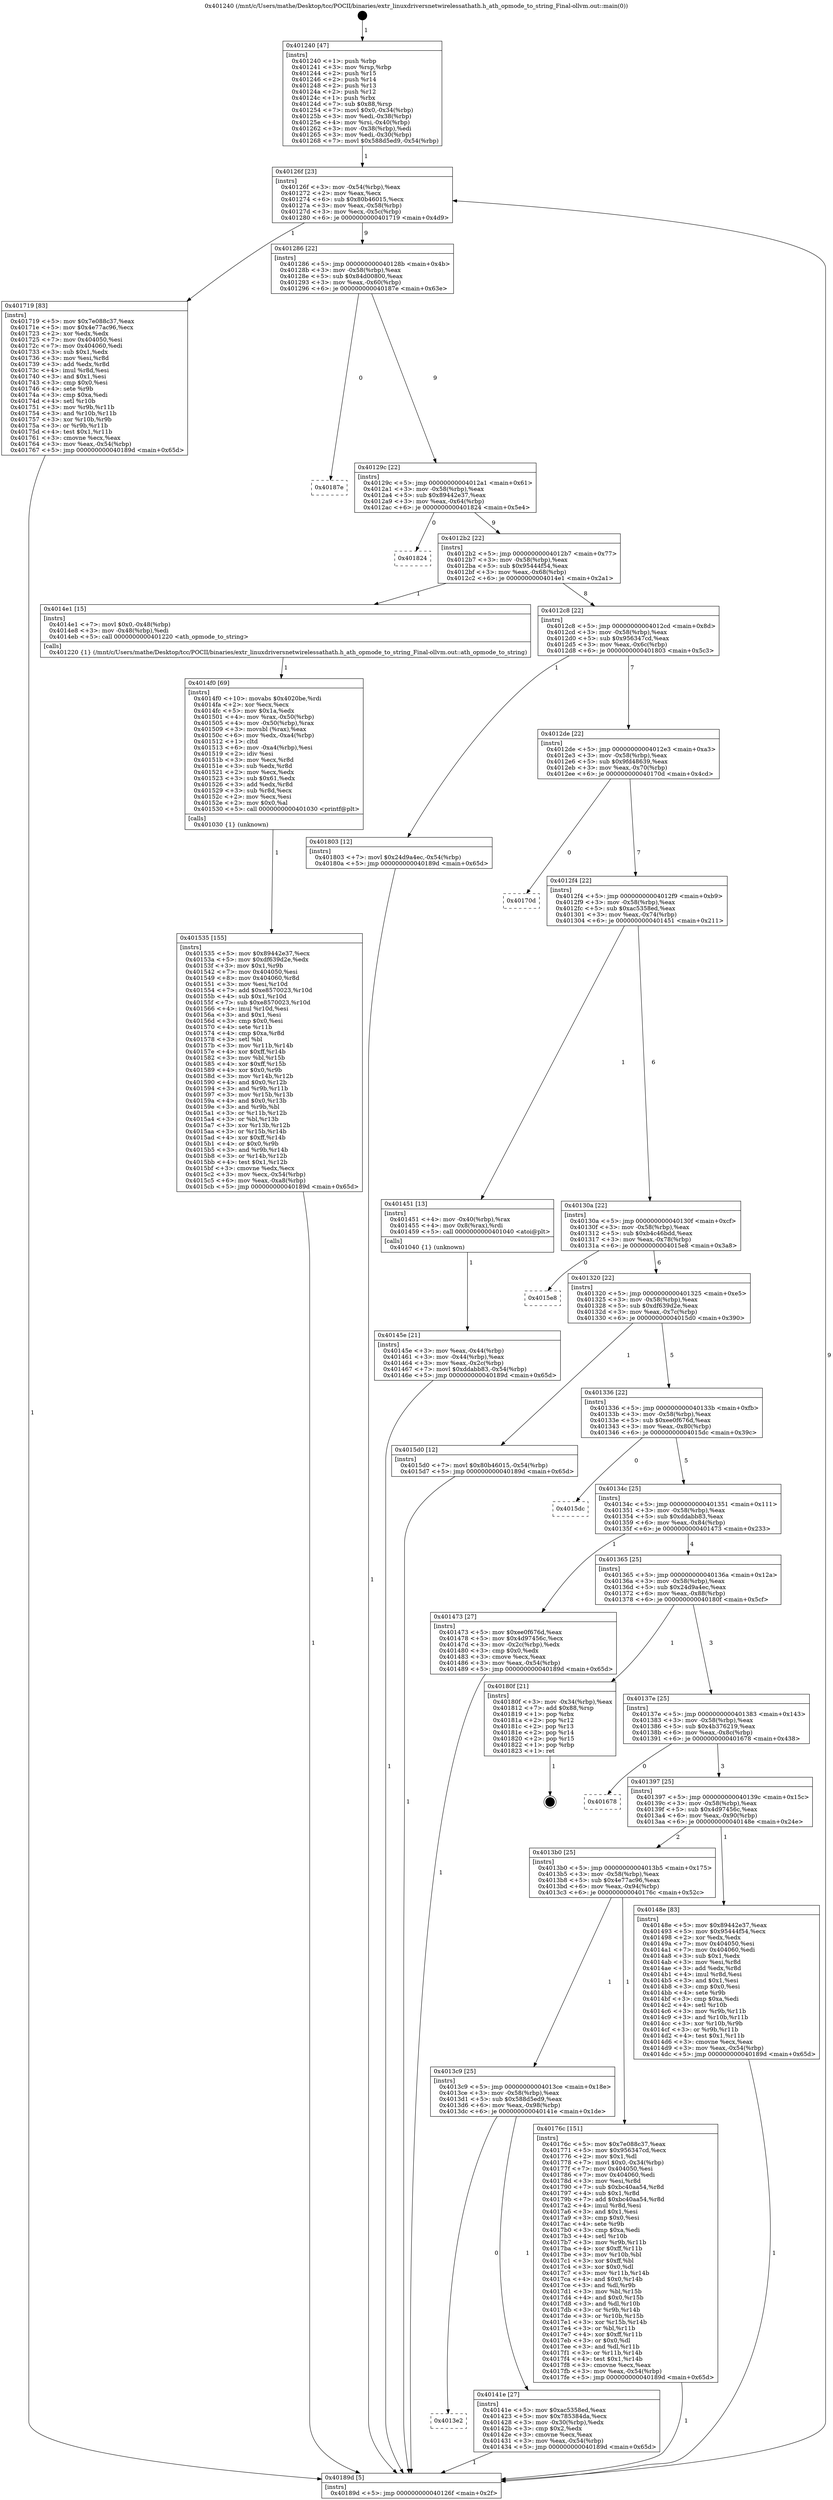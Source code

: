 digraph "0x401240" {
  label = "0x401240 (/mnt/c/Users/mathe/Desktop/tcc/POCII/binaries/extr_linuxdriversnetwirelessathath.h_ath_opmode_to_string_Final-ollvm.out::main(0))"
  labelloc = "t"
  node[shape=record]

  Entry [label="",width=0.3,height=0.3,shape=circle,fillcolor=black,style=filled]
  "0x40126f" [label="{
     0x40126f [23]\l
     | [instrs]\l
     &nbsp;&nbsp;0x40126f \<+3\>: mov -0x54(%rbp),%eax\l
     &nbsp;&nbsp;0x401272 \<+2\>: mov %eax,%ecx\l
     &nbsp;&nbsp;0x401274 \<+6\>: sub $0x80b46015,%ecx\l
     &nbsp;&nbsp;0x40127a \<+3\>: mov %eax,-0x58(%rbp)\l
     &nbsp;&nbsp;0x40127d \<+3\>: mov %ecx,-0x5c(%rbp)\l
     &nbsp;&nbsp;0x401280 \<+6\>: je 0000000000401719 \<main+0x4d9\>\l
  }"]
  "0x401719" [label="{
     0x401719 [83]\l
     | [instrs]\l
     &nbsp;&nbsp;0x401719 \<+5\>: mov $0x7e088c37,%eax\l
     &nbsp;&nbsp;0x40171e \<+5\>: mov $0x4e77ac96,%ecx\l
     &nbsp;&nbsp;0x401723 \<+2\>: xor %edx,%edx\l
     &nbsp;&nbsp;0x401725 \<+7\>: mov 0x404050,%esi\l
     &nbsp;&nbsp;0x40172c \<+7\>: mov 0x404060,%edi\l
     &nbsp;&nbsp;0x401733 \<+3\>: sub $0x1,%edx\l
     &nbsp;&nbsp;0x401736 \<+3\>: mov %esi,%r8d\l
     &nbsp;&nbsp;0x401739 \<+3\>: add %edx,%r8d\l
     &nbsp;&nbsp;0x40173c \<+4\>: imul %r8d,%esi\l
     &nbsp;&nbsp;0x401740 \<+3\>: and $0x1,%esi\l
     &nbsp;&nbsp;0x401743 \<+3\>: cmp $0x0,%esi\l
     &nbsp;&nbsp;0x401746 \<+4\>: sete %r9b\l
     &nbsp;&nbsp;0x40174a \<+3\>: cmp $0xa,%edi\l
     &nbsp;&nbsp;0x40174d \<+4\>: setl %r10b\l
     &nbsp;&nbsp;0x401751 \<+3\>: mov %r9b,%r11b\l
     &nbsp;&nbsp;0x401754 \<+3\>: and %r10b,%r11b\l
     &nbsp;&nbsp;0x401757 \<+3\>: xor %r10b,%r9b\l
     &nbsp;&nbsp;0x40175a \<+3\>: or %r9b,%r11b\l
     &nbsp;&nbsp;0x40175d \<+4\>: test $0x1,%r11b\l
     &nbsp;&nbsp;0x401761 \<+3\>: cmovne %ecx,%eax\l
     &nbsp;&nbsp;0x401764 \<+3\>: mov %eax,-0x54(%rbp)\l
     &nbsp;&nbsp;0x401767 \<+5\>: jmp 000000000040189d \<main+0x65d\>\l
  }"]
  "0x401286" [label="{
     0x401286 [22]\l
     | [instrs]\l
     &nbsp;&nbsp;0x401286 \<+5\>: jmp 000000000040128b \<main+0x4b\>\l
     &nbsp;&nbsp;0x40128b \<+3\>: mov -0x58(%rbp),%eax\l
     &nbsp;&nbsp;0x40128e \<+5\>: sub $0x84d00800,%eax\l
     &nbsp;&nbsp;0x401293 \<+3\>: mov %eax,-0x60(%rbp)\l
     &nbsp;&nbsp;0x401296 \<+6\>: je 000000000040187e \<main+0x63e\>\l
  }"]
  Exit [label="",width=0.3,height=0.3,shape=circle,fillcolor=black,style=filled,peripheries=2]
  "0x40187e" [label="{
     0x40187e\l
  }", style=dashed]
  "0x40129c" [label="{
     0x40129c [22]\l
     | [instrs]\l
     &nbsp;&nbsp;0x40129c \<+5\>: jmp 00000000004012a1 \<main+0x61\>\l
     &nbsp;&nbsp;0x4012a1 \<+3\>: mov -0x58(%rbp),%eax\l
     &nbsp;&nbsp;0x4012a4 \<+5\>: sub $0x89442e37,%eax\l
     &nbsp;&nbsp;0x4012a9 \<+3\>: mov %eax,-0x64(%rbp)\l
     &nbsp;&nbsp;0x4012ac \<+6\>: je 0000000000401824 \<main+0x5e4\>\l
  }"]
  "0x401535" [label="{
     0x401535 [155]\l
     | [instrs]\l
     &nbsp;&nbsp;0x401535 \<+5\>: mov $0x89442e37,%ecx\l
     &nbsp;&nbsp;0x40153a \<+5\>: mov $0xdf639d2e,%edx\l
     &nbsp;&nbsp;0x40153f \<+3\>: mov $0x1,%r9b\l
     &nbsp;&nbsp;0x401542 \<+7\>: mov 0x404050,%esi\l
     &nbsp;&nbsp;0x401549 \<+8\>: mov 0x404060,%r8d\l
     &nbsp;&nbsp;0x401551 \<+3\>: mov %esi,%r10d\l
     &nbsp;&nbsp;0x401554 \<+7\>: add $0xe8570023,%r10d\l
     &nbsp;&nbsp;0x40155b \<+4\>: sub $0x1,%r10d\l
     &nbsp;&nbsp;0x40155f \<+7\>: sub $0xe8570023,%r10d\l
     &nbsp;&nbsp;0x401566 \<+4\>: imul %r10d,%esi\l
     &nbsp;&nbsp;0x40156a \<+3\>: and $0x1,%esi\l
     &nbsp;&nbsp;0x40156d \<+3\>: cmp $0x0,%esi\l
     &nbsp;&nbsp;0x401570 \<+4\>: sete %r11b\l
     &nbsp;&nbsp;0x401574 \<+4\>: cmp $0xa,%r8d\l
     &nbsp;&nbsp;0x401578 \<+3\>: setl %bl\l
     &nbsp;&nbsp;0x40157b \<+3\>: mov %r11b,%r14b\l
     &nbsp;&nbsp;0x40157e \<+4\>: xor $0xff,%r14b\l
     &nbsp;&nbsp;0x401582 \<+3\>: mov %bl,%r15b\l
     &nbsp;&nbsp;0x401585 \<+4\>: xor $0xff,%r15b\l
     &nbsp;&nbsp;0x401589 \<+4\>: xor $0x0,%r9b\l
     &nbsp;&nbsp;0x40158d \<+3\>: mov %r14b,%r12b\l
     &nbsp;&nbsp;0x401590 \<+4\>: and $0x0,%r12b\l
     &nbsp;&nbsp;0x401594 \<+3\>: and %r9b,%r11b\l
     &nbsp;&nbsp;0x401597 \<+3\>: mov %r15b,%r13b\l
     &nbsp;&nbsp;0x40159a \<+4\>: and $0x0,%r13b\l
     &nbsp;&nbsp;0x40159e \<+3\>: and %r9b,%bl\l
     &nbsp;&nbsp;0x4015a1 \<+3\>: or %r11b,%r12b\l
     &nbsp;&nbsp;0x4015a4 \<+3\>: or %bl,%r13b\l
     &nbsp;&nbsp;0x4015a7 \<+3\>: xor %r13b,%r12b\l
     &nbsp;&nbsp;0x4015aa \<+3\>: or %r15b,%r14b\l
     &nbsp;&nbsp;0x4015ad \<+4\>: xor $0xff,%r14b\l
     &nbsp;&nbsp;0x4015b1 \<+4\>: or $0x0,%r9b\l
     &nbsp;&nbsp;0x4015b5 \<+3\>: and %r9b,%r14b\l
     &nbsp;&nbsp;0x4015b8 \<+3\>: or %r14b,%r12b\l
     &nbsp;&nbsp;0x4015bb \<+4\>: test $0x1,%r12b\l
     &nbsp;&nbsp;0x4015bf \<+3\>: cmovne %edx,%ecx\l
     &nbsp;&nbsp;0x4015c2 \<+3\>: mov %ecx,-0x54(%rbp)\l
     &nbsp;&nbsp;0x4015c5 \<+6\>: mov %eax,-0xa8(%rbp)\l
     &nbsp;&nbsp;0x4015cb \<+5\>: jmp 000000000040189d \<main+0x65d\>\l
  }"]
  "0x401824" [label="{
     0x401824\l
  }", style=dashed]
  "0x4012b2" [label="{
     0x4012b2 [22]\l
     | [instrs]\l
     &nbsp;&nbsp;0x4012b2 \<+5\>: jmp 00000000004012b7 \<main+0x77\>\l
     &nbsp;&nbsp;0x4012b7 \<+3\>: mov -0x58(%rbp),%eax\l
     &nbsp;&nbsp;0x4012ba \<+5\>: sub $0x95444f54,%eax\l
     &nbsp;&nbsp;0x4012bf \<+3\>: mov %eax,-0x68(%rbp)\l
     &nbsp;&nbsp;0x4012c2 \<+6\>: je 00000000004014e1 \<main+0x2a1\>\l
  }"]
  "0x4014f0" [label="{
     0x4014f0 [69]\l
     | [instrs]\l
     &nbsp;&nbsp;0x4014f0 \<+10\>: movabs $0x4020be,%rdi\l
     &nbsp;&nbsp;0x4014fa \<+2\>: xor %ecx,%ecx\l
     &nbsp;&nbsp;0x4014fc \<+5\>: mov $0x1a,%edx\l
     &nbsp;&nbsp;0x401501 \<+4\>: mov %rax,-0x50(%rbp)\l
     &nbsp;&nbsp;0x401505 \<+4\>: mov -0x50(%rbp),%rax\l
     &nbsp;&nbsp;0x401509 \<+3\>: movsbl (%rax),%eax\l
     &nbsp;&nbsp;0x40150c \<+6\>: mov %edx,-0xa4(%rbp)\l
     &nbsp;&nbsp;0x401512 \<+1\>: cltd\l
     &nbsp;&nbsp;0x401513 \<+6\>: mov -0xa4(%rbp),%esi\l
     &nbsp;&nbsp;0x401519 \<+2\>: idiv %esi\l
     &nbsp;&nbsp;0x40151b \<+3\>: mov %ecx,%r8d\l
     &nbsp;&nbsp;0x40151e \<+3\>: sub %edx,%r8d\l
     &nbsp;&nbsp;0x401521 \<+2\>: mov %ecx,%edx\l
     &nbsp;&nbsp;0x401523 \<+3\>: sub $0x61,%edx\l
     &nbsp;&nbsp;0x401526 \<+3\>: add %edx,%r8d\l
     &nbsp;&nbsp;0x401529 \<+3\>: sub %r8d,%ecx\l
     &nbsp;&nbsp;0x40152c \<+2\>: mov %ecx,%esi\l
     &nbsp;&nbsp;0x40152e \<+2\>: mov $0x0,%al\l
     &nbsp;&nbsp;0x401530 \<+5\>: call 0000000000401030 \<printf@plt\>\l
     | [calls]\l
     &nbsp;&nbsp;0x401030 \{1\} (unknown)\l
  }"]
  "0x4014e1" [label="{
     0x4014e1 [15]\l
     | [instrs]\l
     &nbsp;&nbsp;0x4014e1 \<+7\>: movl $0x0,-0x48(%rbp)\l
     &nbsp;&nbsp;0x4014e8 \<+3\>: mov -0x48(%rbp),%edi\l
     &nbsp;&nbsp;0x4014eb \<+5\>: call 0000000000401220 \<ath_opmode_to_string\>\l
     | [calls]\l
     &nbsp;&nbsp;0x401220 \{1\} (/mnt/c/Users/mathe/Desktop/tcc/POCII/binaries/extr_linuxdriversnetwirelessathath.h_ath_opmode_to_string_Final-ollvm.out::ath_opmode_to_string)\l
  }"]
  "0x4012c8" [label="{
     0x4012c8 [22]\l
     | [instrs]\l
     &nbsp;&nbsp;0x4012c8 \<+5\>: jmp 00000000004012cd \<main+0x8d\>\l
     &nbsp;&nbsp;0x4012cd \<+3\>: mov -0x58(%rbp),%eax\l
     &nbsp;&nbsp;0x4012d0 \<+5\>: sub $0x956347cd,%eax\l
     &nbsp;&nbsp;0x4012d5 \<+3\>: mov %eax,-0x6c(%rbp)\l
     &nbsp;&nbsp;0x4012d8 \<+6\>: je 0000000000401803 \<main+0x5c3\>\l
  }"]
  "0x40145e" [label="{
     0x40145e [21]\l
     | [instrs]\l
     &nbsp;&nbsp;0x40145e \<+3\>: mov %eax,-0x44(%rbp)\l
     &nbsp;&nbsp;0x401461 \<+3\>: mov -0x44(%rbp),%eax\l
     &nbsp;&nbsp;0x401464 \<+3\>: mov %eax,-0x2c(%rbp)\l
     &nbsp;&nbsp;0x401467 \<+7\>: movl $0xddabb83,-0x54(%rbp)\l
     &nbsp;&nbsp;0x40146e \<+5\>: jmp 000000000040189d \<main+0x65d\>\l
  }"]
  "0x401803" [label="{
     0x401803 [12]\l
     | [instrs]\l
     &nbsp;&nbsp;0x401803 \<+7\>: movl $0x24d9a4ec,-0x54(%rbp)\l
     &nbsp;&nbsp;0x40180a \<+5\>: jmp 000000000040189d \<main+0x65d\>\l
  }"]
  "0x4012de" [label="{
     0x4012de [22]\l
     | [instrs]\l
     &nbsp;&nbsp;0x4012de \<+5\>: jmp 00000000004012e3 \<main+0xa3\>\l
     &nbsp;&nbsp;0x4012e3 \<+3\>: mov -0x58(%rbp),%eax\l
     &nbsp;&nbsp;0x4012e6 \<+5\>: sub $0x9fd48639,%eax\l
     &nbsp;&nbsp;0x4012eb \<+3\>: mov %eax,-0x70(%rbp)\l
     &nbsp;&nbsp;0x4012ee \<+6\>: je 000000000040170d \<main+0x4cd\>\l
  }"]
  "0x401240" [label="{
     0x401240 [47]\l
     | [instrs]\l
     &nbsp;&nbsp;0x401240 \<+1\>: push %rbp\l
     &nbsp;&nbsp;0x401241 \<+3\>: mov %rsp,%rbp\l
     &nbsp;&nbsp;0x401244 \<+2\>: push %r15\l
     &nbsp;&nbsp;0x401246 \<+2\>: push %r14\l
     &nbsp;&nbsp;0x401248 \<+2\>: push %r13\l
     &nbsp;&nbsp;0x40124a \<+2\>: push %r12\l
     &nbsp;&nbsp;0x40124c \<+1\>: push %rbx\l
     &nbsp;&nbsp;0x40124d \<+7\>: sub $0x88,%rsp\l
     &nbsp;&nbsp;0x401254 \<+7\>: movl $0x0,-0x34(%rbp)\l
     &nbsp;&nbsp;0x40125b \<+3\>: mov %edi,-0x38(%rbp)\l
     &nbsp;&nbsp;0x40125e \<+4\>: mov %rsi,-0x40(%rbp)\l
     &nbsp;&nbsp;0x401262 \<+3\>: mov -0x38(%rbp),%edi\l
     &nbsp;&nbsp;0x401265 \<+3\>: mov %edi,-0x30(%rbp)\l
     &nbsp;&nbsp;0x401268 \<+7\>: movl $0x588d5ed9,-0x54(%rbp)\l
  }"]
  "0x40170d" [label="{
     0x40170d\l
  }", style=dashed]
  "0x4012f4" [label="{
     0x4012f4 [22]\l
     | [instrs]\l
     &nbsp;&nbsp;0x4012f4 \<+5\>: jmp 00000000004012f9 \<main+0xb9\>\l
     &nbsp;&nbsp;0x4012f9 \<+3\>: mov -0x58(%rbp),%eax\l
     &nbsp;&nbsp;0x4012fc \<+5\>: sub $0xac5358ed,%eax\l
     &nbsp;&nbsp;0x401301 \<+3\>: mov %eax,-0x74(%rbp)\l
     &nbsp;&nbsp;0x401304 \<+6\>: je 0000000000401451 \<main+0x211\>\l
  }"]
  "0x40189d" [label="{
     0x40189d [5]\l
     | [instrs]\l
     &nbsp;&nbsp;0x40189d \<+5\>: jmp 000000000040126f \<main+0x2f\>\l
  }"]
  "0x401451" [label="{
     0x401451 [13]\l
     | [instrs]\l
     &nbsp;&nbsp;0x401451 \<+4\>: mov -0x40(%rbp),%rax\l
     &nbsp;&nbsp;0x401455 \<+4\>: mov 0x8(%rax),%rdi\l
     &nbsp;&nbsp;0x401459 \<+5\>: call 0000000000401040 \<atoi@plt\>\l
     | [calls]\l
     &nbsp;&nbsp;0x401040 \{1\} (unknown)\l
  }"]
  "0x40130a" [label="{
     0x40130a [22]\l
     | [instrs]\l
     &nbsp;&nbsp;0x40130a \<+5\>: jmp 000000000040130f \<main+0xcf\>\l
     &nbsp;&nbsp;0x40130f \<+3\>: mov -0x58(%rbp),%eax\l
     &nbsp;&nbsp;0x401312 \<+5\>: sub $0xb4c46bdd,%eax\l
     &nbsp;&nbsp;0x401317 \<+3\>: mov %eax,-0x78(%rbp)\l
     &nbsp;&nbsp;0x40131a \<+6\>: je 00000000004015e8 \<main+0x3a8\>\l
  }"]
  "0x4013e2" [label="{
     0x4013e2\l
  }", style=dashed]
  "0x4015e8" [label="{
     0x4015e8\l
  }", style=dashed]
  "0x401320" [label="{
     0x401320 [22]\l
     | [instrs]\l
     &nbsp;&nbsp;0x401320 \<+5\>: jmp 0000000000401325 \<main+0xe5\>\l
     &nbsp;&nbsp;0x401325 \<+3\>: mov -0x58(%rbp),%eax\l
     &nbsp;&nbsp;0x401328 \<+5\>: sub $0xdf639d2e,%eax\l
     &nbsp;&nbsp;0x40132d \<+3\>: mov %eax,-0x7c(%rbp)\l
     &nbsp;&nbsp;0x401330 \<+6\>: je 00000000004015d0 \<main+0x390\>\l
  }"]
  "0x40141e" [label="{
     0x40141e [27]\l
     | [instrs]\l
     &nbsp;&nbsp;0x40141e \<+5\>: mov $0xac5358ed,%eax\l
     &nbsp;&nbsp;0x401423 \<+5\>: mov $0x785384da,%ecx\l
     &nbsp;&nbsp;0x401428 \<+3\>: mov -0x30(%rbp),%edx\l
     &nbsp;&nbsp;0x40142b \<+3\>: cmp $0x2,%edx\l
     &nbsp;&nbsp;0x40142e \<+3\>: cmovne %ecx,%eax\l
     &nbsp;&nbsp;0x401431 \<+3\>: mov %eax,-0x54(%rbp)\l
     &nbsp;&nbsp;0x401434 \<+5\>: jmp 000000000040189d \<main+0x65d\>\l
  }"]
  "0x4015d0" [label="{
     0x4015d0 [12]\l
     | [instrs]\l
     &nbsp;&nbsp;0x4015d0 \<+7\>: movl $0x80b46015,-0x54(%rbp)\l
     &nbsp;&nbsp;0x4015d7 \<+5\>: jmp 000000000040189d \<main+0x65d\>\l
  }"]
  "0x401336" [label="{
     0x401336 [22]\l
     | [instrs]\l
     &nbsp;&nbsp;0x401336 \<+5\>: jmp 000000000040133b \<main+0xfb\>\l
     &nbsp;&nbsp;0x40133b \<+3\>: mov -0x58(%rbp),%eax\l
     &nbsp;&nbsp;0x40133e \<+5\>: sub $0xee0f676d,%eax\l
     &nbsp;&nbsp;0x401343 \<+3\>: mov %eax,-0x80(%rbp)\l
     &nbsp;&nbsp;0x401346 \<+6\>: je 00000000004015dc \<main+0x39c\>\l
  }"]
  "0x4013c9" [label="{
     0x4013c9 [25]\l
     | [instrs]\l
     &nbsp;&nbsp;0x4013c9 \<+5\>: jmp 00000000004013ce \<main+0x18e\>\l
     &nbsp;&nbsp;0x4013ce \<+3\>: mov -0x58(%rbp),%eax\l
     &nbsp;&nbsp;0x4013d1 \<+5\>: sub $0x588d5ed9,%eax\l
     &nbsp;&nbsp;0x4013d6 \<+6\>: mov %eax,-0x98(%rbp)\l
     &nbsp;&nbsp;0x4013dc \<+6\>: je 000000000040141e \<main+0x1de\>\l
  }"]
  "0x4015dc" [label="{
     0x4015dc\l
  }", style=dashed]
  "0x40134c" [label="{
     0x40134c [25]\l
     | [instrs]\l
     &nbsp;&nbsp;0x40134c \<+5\>: jmp 0000000000401351 \<main+0x111\>\l
     &nbsp;&nbsp;0x401351 \<+3\>: mov -0x58(%rbp),%eax\l
     &nbsp;&nbsp;0x401354 \<+5\>: sub $0xddabb83,%eax\l
     &nbsp;&nbsp;0x401359 \<+6\>: mov %eax,-0x84(%rbp)\l
     &nbsp;&nbsp;0x40135f \<+6\>: je 0000000000401473 \<main+0x233\>\l
  }"]
  "0x40176c" [label="{
     0x40176c [151]\l
     | [instrs]\l
     &nbsp;&nbsp;0x40176c \<+5\>: mov $0x7e088c37,%eax\l
     &nbsp;&nbsp;0x401771 \<+5\>: mov $0x956347cd,%ecx\l
     &nbsp;&nbsp;0x401776 \<+2\>: mov $0x1,%dl\l
     &nbsp;&nbsp;0x401778 \<+7\>: movl $0x0,-0x34(%rbp)\l
     &nbsp;&nbsp;0x40177f \<+7\>: mov 0x404050,%esi\l
     &nbsp;&nbsp;0x401786 \<+7\>: mov 0x404060,%edi\l
     &nbsp;&nbsp;0x40178d \<+3\>: mov %esi,%r8d\l
     &nbsp;&nbsp;0x401790 \<+7\>: sub $0xbc40aa54,%r8d\l
     &nbsp;&nbsp;0x401797 \<+4\>: sub $0x1,%r8d\l
     &nbsp;&nbsp;0x40179b \<+7\>: add $0xbc40aa54,%r8d\l
     &nbsp;&nbsp;0x4017a2 \<+4\>: imul %r8d,%esi\l
     &nbsp;&nbsp;0x4017a6 \<+3\>: and $0x1,%esi\l
     &nbsp;&nbsp;0x4017a9 \<+3\>: cmp $0x0,%esi\l
     &nbsp;&nbsp;0x4017ac \<+4\>: sete %r9b\l
     &nbsp;&nbsp;0x4017b0 \<+3\>: cmp $0xa,%edi\l
     &nbsp;&nbsp;0x4017b3 \<+4\>: setl %r10b\l
     &nbsp;&nbsp;0x4017b7 \<+3\>: mov %r9b,%r11b\l
     &nbsp;&nbsp;0x4017ba \<+4\>: xor $0xff,%r11b\l
     &nbsp;&nbsp;0x4017be \<+3\>: mov %r10b,%bl\l
     &nbsp;&nbsp;0x4017c1 \<+3\>: xor $0xff,%bl\l
     &nbsp;&nbsp;0x4017c4 \<+3\>: xor $0x0,%dl\l
     &nbsp;&nbsp;0x4017c7 \<+3\>: mov %r11b,%r14b\l
     &nbsp;&nbsp;0x4017ca \<+4\>: and $0x0,%r14b\l
     &nbsp;&nbsp;0x4017ce \<+3\>: and %dl,%r9b\l
     &nbsp;&nbsp;0x4017d1 \<+3\>: mov %bl,%r15b\l
     &nbsp;&nbsp;0x4017d4 \<+4\>: and $0x0,%r15b\l
     &nbsp;&nbsp;0x4017d8 \<+3\>: and %dl,%r10b\l
     &nbsp;&nbsp;0x4017db \<+3\>: or %r9b,%r14b\l
     &nbsp;&nbsp;0x4017de \<+3\>: or %r10b,%r15b\l
     &nbsp;&nbsp;0x4017e1 \<+3\>: xor %r15b,%r14b\l
     &nbsp;&nbsp;0x4017e4 \<+3\>: or %bl,%r11b\l
     &nbsp;&nbsp;0x4017e7 \<+4\>: xor $0xff,%r11b\l
     &nbsp;&nbsp;0x4017eb \<+3\>: or $0x0,%dl\l
     &nbsp;&nbsp;0x4017ee \<+3\>: and %dl,%r11b\l
     &nbsp;&nbsp;0x4017f1 \<+3\>: or %r11b,%r14b\l
     &nbsp;&nbsp;0x4017f4 \<+4\>: test $0x1,%r14b\l
     &nbsp;&nbsp;0x4017f8 \<+3\>: cmovne %ecx,%eax\l
     &nbsp;&nbsp;0x4017fb \<+3\>: mov %eax,-0x54(%rbp)\l
     &nbsp;&nbsp;0x4017fe \<+5\>: jmp 000000000040189d \<main+0x65d\>\l
  }"]
  "0x401473" [label="{
     0x401473 [27]\l
     | [instrs]\l
     &nbsp;&nbsp;0x401473 \<+5\>: mov $0xee0f676d,%eax\l
     &nbsp;&nbsp;0x401478 \<+5\>: mov $0x4d97456c,%ecx\l
     &nbsp;&nbsp;0x40147d \<+3\>: mov -0x2c(%rbp),%edx\l
     &nbsp;&nbsp;0x401480 \<+3\>: cmp $0x0,%edx\l
     &nbsp;&nbsp;0x401483 \<+3\>: cmove %ecx,%eax\l
     &nbsp;&nbsp;0x401486 \<+3\>: mov %eax,-0x54(%rbp)\l
     &nbsp;&nbsp;0x401489 \<+5\>: jmp 000000000040189d \<main+0x65d\>\l
  }"]
  "0x401365" [label="{
     0x401365 [25]\l
     | [instrs]\l
     &nbsp;&nbsp;0x401365 \<+5\>: jmp 000000000040136a \<main+0x12a\>\l
     &nbsp;&nbsp;0x40136a \<+3\>: mov -0x58(%rbp),%eax\l
     &nbsp;&nbsp;0x40136d \<+5\>: sub $0x24d9a4ec,%eax\l
     &nbsp;&nbsp;0x401372 \<+6\>: mov %eax,-0x88(%rbp)\l
     &nbsp;&nbsp;0x401378 \<+6\>: je 000000000040180f \<main+0x5cf\>\l
  }"]
  "0x4013b0" [label="{
     0x4013b0 [25]\l
     | [instrs]\l
     &nbsp;&nbsp;0x4013b0 \<+5\>: jmp 00000000004013b5 \<main+0x175\>\l
     &nbsp;&nbsp;0x4013b5 \<+3\>: mov -0x58(%rbp),%eax\l
     &nbsp;&nbsp;0x4013b8 \<+5\>: sub $0x4e77ac96,%eax\l
     &nbsp;&nbsp;0x4013bd \<+6\>: mov %eax,-0x94(%rbp)\l
     &nbsp;&nbsp;0x4013c3 \<+6\>: je 000000000040176c \<main+0x52c\>\l
  }"]
  "0x40180f" [label="{
     0x40180f [21]\l
     | [instrs]\l
     &nbsp;&nbsp;0x40180f \<+3\>: mov -0x34(%rbp),%eax\l
     &nbsp;&nbsp;0x401812 \<+7\>: add $0x88,%rsp\l
     &nbsp;&nbsp;0x401819 \<+1\>: pop %rbx\l
     &nbsp;&nbsp;0x40181a \<+2\>: pop %r12\l
     &nbsp;&nbsp;0x40181c \<+2\>: pop %r13\l
     &nbsp;&nbsp;0x40181e \<+2\>: pop %r14\l
     &nbsp;&nbsp;0x401820 \<+2\>: pop %r15\l
     &nbsp;&nbsp;0x401822 \<+1\>: pop %rbp\l
     &nbsp;&nbsp;0x401823 \<+1\>: ret\l
  }"]
  "0x40137e" [label="{
     0x40137e [25]\l
     | [instrs]\l
     &nbsp;&nbsp;0x40137e \<+5\>: jmp 0000000000401383 \<main+0x143\>\l
     &nbsp;&nbsp;0x401383 \<+3\>: mov -0x58(%rbp),%eax\l
     &nbsp;&nbsp;0x401386 \<+5\>: sub $0x4b376219,%eax\l
     &nbsp;&nbsp;0x40138b \<+6\>: mov %eax,-0x8c(%rbp)\l
     &nbsp;&nbsp;0x401391 \<+6\>: je 0000000000401678 \<main+0x438\>\l
  }"]
  "0x40148e" [label="{
     0x40148e [83]\l
     | [instrs]\l
     &nbsp;&nbsp;0x40148e \<+5\>: mov $0x89442e37,%eax\l
     &nbsp;&nbsp;0x401493 \<+5\>: mov $0x95444f54,%ecx\l
     &nbsp;&nbsp;0x401498 \<+2\>: xor %edx,%edx\l
     &nbsp;&nbsp;0x40149a \<+7\>: mov 0x404050,%esi\l
     &nbsp;&nbsp;0x4014a1 \<+7\>: mov 0x404060,%edi\l
     &nbsp;&nbsp;0x4014a8 \<+3\>: sub $0x1,%edx\l
     &nbsp;&nbsp;0x4014ab \<+3\>: mov %esi,%r8d\l
     &nbsp;&nbsp;0x4014ae \<+3\>: add %edx,%r8d\l
     &nbsp;&nbsp;0x4014b1 \<+4\>: imul %r8d,%esi\l
     &nbsp;&nbsp;0x4014b5 \<+3\>: and $0x1,%esi\l
     &nbsp;&nbsp;0x4014b8 \<+3\>: cmp $0x0,%esi\l
     &nbsp;&nbsp;0x4014bb \<+4\>: sete %r9b\l
     &nbsp;&nbsp;0x4014bf \<+3\>: cmp $0xa,%edi\l
     &nbsp;&nbsp;0x4014c2 \<+4\>: setl %r10b\l
     &nbsp;&nbsp;0x4014c6 \<+3\>: mov %r9b,%r11b\l
     &nbsp;&nbsp;0x4014c9 \<+3\>: and %r10b,%r11b\l
     &nbsp;&nbsp;0x4014cc \<+3\>: xor %r10b,%r9b\l
     &nbsp;&nbsp;0x4014cf \<+3\>: or %r9b,%r11b\l
     &nbsp;&nbsp;0x4014d2 \<+4\>: test $0x1,%r11b\l
     &nbsp;&nbsp;0x4014d6 \<+3\>: cmovne %ecx,%eax\l
     &nbsp;&nbsp;0x4014d9 \<+3\>: mov %eax,-0x54(%rbp)\l
     &nbsp;&nbsp;0x4014dc \<+5\>: jmp 000000000040189d \<main+0x65d\>\l
  }"]
  "0x401678" [label="{
     0x401678\l
  }", style=dashed]
  "0x401397" [label="{
     0x401397 [25]\l
     | [instrs]\l
     &nbsp;&nbsp;0x401397 \<+5\>: jmp 000000000040139c \<main+0x15c\>\l
     &nbsp;&nbsp;0x40139c \<+3\>: mov -0x58(%rbp),%eax\l
     &nbsp;&nbsp;0x40139f \<+5\>: sub $0x4d97456c,%eax\l
     &nbsp;&nbsp;0x4013a4 \<+6\>: mov %eax,-0x90(%rbp)\l
     &nbsp;&nbsp;0x4013aa \<+6\>: je 000000000040148e \<main+0x24e\>\l
  }"]
  Entry -> "0x401240" [label=" 1"]
  "0x40126f" -> "0x401719" [label=" 1"]
  "0x40126f" -> "0x401286" [label=" 9"]
  "0x40180f" -> Exit [label=" 1"]
  "0x401286" -> "0x40187e" [label=" 0"]
  "0x401286" -> "0x40129c" [label=" 9"]
  "0x401803" -> "0x40189d" [label=" 1"]
  "0x40129c" -> "0x401824" [label=" 0"]
  "0x40129c" -> "0x4012b2" [label=" 9"]
  "0x40176c" -> "0x40189d" [label=" 1"]
  "0x4012b2" -> "0x4014e1" [label=" 1"]
  "0x4012b2" -> "0x4012c8" [label=" 8"]
  "0x401719" -> "0x40189d" [label=" 1"]
  "0x4012c8" -> "0x401803" [label=" 1"]
  "0x4012c8" -> "0x4012de" [label=" 7"]
  "0x4015d0" -> "0x40189d" [label=" 1"]
  "0x4012de" -> "0x40170d" [label=" 0"]
  "0x4012de" -> "0x4012f4" [label=" 7"]
  "0x401535" -> "0x40189d" [label=" 1"]
  "0x4012f4" -> "0x401451" [label=" 1"]
  "0x4012f4" -> "0x40130a" [label=" 6"]
  "0x4014f0" -> "0x401535" [label=" 1"]
  "0x40130a" -> "0x4015e8" [label=" 0"]
  "0x40130a" -> "0x401320" [label=" 6"]
  "0x4014e1" -> "0x4014f0" [label=" 1"]
  "0x401320" -> "0x4015d0" [label=" 1"]
  "0x401320" -> "0x401336" [label=" 5"]
  "0x40148e" -> "0x40189d" [label=" 1"]
  "0x401336" -> "0x4015dc" [label=" 0"]
  "0x401336" -> "0x40134c" [label=" 5"]
  "0x40145e" -> "0x40189d" [label=" 1"]
  "0x40134c" -> "0x401473" [label=" 1"]
  "0x40134c" -> "0x401365" [label=" 4"]
  "0x401451" -> "0x40145e" [label=" 1"]
  "0x401365" -> "0x40180f" [label=" 1"]
  "0x401365" -> "0x40137e" [label=" 3"]
  "0x401240" -> "0x40126f" [label=" 1"]
  "0x40137e" -> "0x401678" [label=" 0"]
  "0x40137e" -> "0x401397" [label=" 3"]
  "0x40141e" -> "0x40189d" [label=" 1"]
  "0x401397" -> "0x40148e" [label=" 1"]
  "0x401397" -> "0x4013b0" [label=" 2"]
  "0x40189d" -> "0x40126f" [label=" 9"]
  "0x4013b0" -> "0x40176c" [label=" 1"]
  "0x4013b0" -> "0x4013c9" [label=" 1"]
  "0x401473" -> "0x40189d" [label=" 1"]
  "0x4013c9" -> "0x40141e" [label=" 1"]
  "0x4013c9" -> "0x4013e2" [label=" 0"]
}
